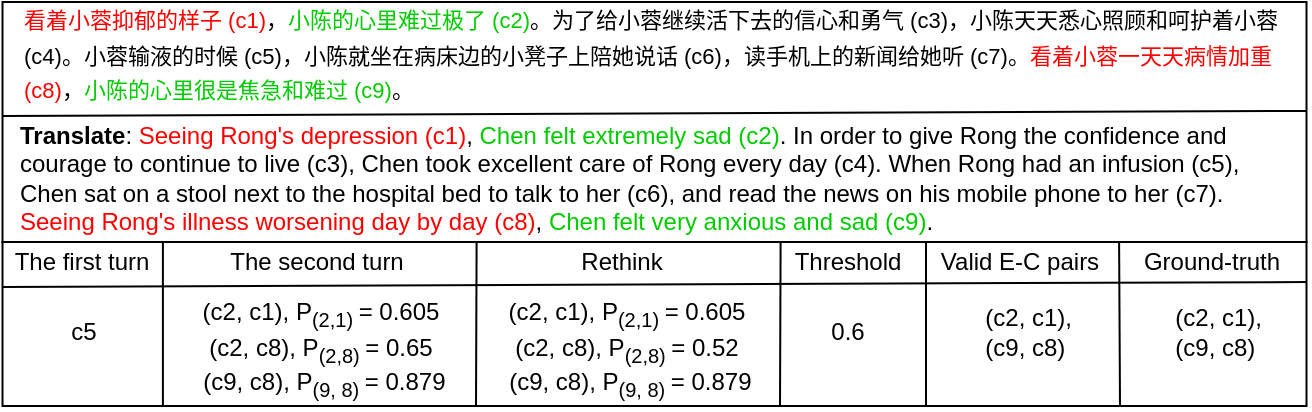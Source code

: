 <mxfile version="15.0.3" type="github">
  <diagram id="KLlUpB3WJxM86L-r0Po5" name="Page-1">
    <mxGraphModel dx="748" dy="408" grid="1" gridSize="10" guides="1" tooltips="1" connect="1" arrows="1" fold="1" page="1" pageScale="1" pageWidth="660" pageHeight="210" math="0" shadow="0">
      <root>
        <mxCell id="0" />
        <mxCell id="1" parent="0" />
        <mxCell id="K8sW1tv_j0-LLQNYmq9_-1" value="" style="rounded=0;whiteSpace=wrap;html=1;shadow=0;glass=0;sketch=0;strokeWidth=1;gradientColor=#FFFFFF;fillColor=none;" parent="1" vertex="1">
          <mxGeometry x="0.25" y="5" width="652" height="120" as="geometry" />
        </mxCell>
        <mxCell id="K8sW1tv_j0-LLQNYmq9_-3" value="&lt;p style=&quot;line-height: 140%&quot;&gt;&lt;/p&gt;&lt;b&gt;Translate&lt;/b&gt;: &lt;font color=&quot;#ff0000&quot;&gt;Seeing Rong&#39;s depression (c1)&lt;/font&gt;, &lt;font color=&quot;#00cc00&quot;&gt;Chen felt extremely sad (c2)&lt;/font&gt;. In order to give Rong the confidence and courage to continue to live (c3), Chen took excellent care of Rong every day (c4). When Rong had an infusion (c5), Chen sat on a stool next to the hospital bed to talk to her (c6), and read the news on his mobile phone to her (c7). &lt;font color=&quot;#ff0000&quot;&gt;Seeing Rong&#39;s illness worsening day by day (c8)&lt;/font&gt;, &lt;font color=&quot;#00cc00&quot;&gt;Chen felt very anxious and sad (c9)&lt;/font&gt;." style="text;html=1;fillColor=none;align=left;verticalAlign=middle;whiteSpace=wrap;rounded=0;strokeWidth=0;" parent="1" vertex="1">
          <mxGeometry x="6.75" y="60" width="639" height="54" as="geometry" />
        </mxCell>
        <mxCell id="K8sW1tv_j0-LLQNYmq9_-5" value="Ground-truth" style="text;html=1;strokeColor=none;fillColor=none;align=center;verticalAlign=middle;whiteSpace=wrap;rounded=0;shadow=0;glass=0;sketch=0;" parent="1" vertex="1">
          <mxGeometry x="564.13" y="125" width="82" height="20" as="geometry" />
        </mxCell>
        <mxCell id="K8sW1tv_j0-LLQNYmq9_-6" value="&lt;font style=&quot;font-size: 12px&quot;&gt;The first turn&lt;/font&gt;" style="text;html=1;strokeColor=none;fillColor=none;align=center;verticalAlign=middle;whiteSpace=wrap;rounded=0;shadow=0;glass=0;sketch=0;" parent="1" vertex="1">
          <mxGeometry x="4.38" y="125" width="72.25" height="20" as="geometry" />
        </mxCell>
        <mxCell id="K8sW1tv_j0-LLQNYmq9_-7" value="The second turn" style="text;html=1;strokeColor=none;fillColor=none;align=center;verticalAlign=middle;whiteSpace=wrap;rounded=0;shadow=0;glass=0;sketch=0;" parent="1" vertex="1">
          <mxGeometry x="108" y="125" width="99" height="20" as="geometry" />
        </mxCell>
        <mxCell id="K8sW1tv_j0-LLQNYmq9_-8" value="Rethink" style="text;html=1;strokeColor=none;fillColor=none;align=center;verticalAlign=middle;whiteSpace=wrap;rounded=0;shadow=0;glass=0;sketch=0;" parent="1" vertex="1">
          <mxGeometry x="270" y="125" width="80" height="20" as="geometry" />
        </mxCell>
        <mxCell id="K8sW1tv_j0-LLQNYmq9_-9" value="Valid E-C pairs" style="text;html=1;strokeColor=none;fillColor=none;align=center;verticalAlign=middle;whiteSpace=wrap;rounded=0;shadow=0;glass=0;sketch=0;" parent="1" vertex="1">
          <mxGeometry x="463" y="125" width="92" height="20" as="geometry" />
        </mxCell>
        <mxCell id="K8sW1tv_j0-LLQNYmq9_-11" value="c5" style="text;html=1;strokeColor=none;fillColor=none;align=center;verticalAlign=middle;whiteSpace=wrap;rounded=0;shadow=0;glass=0;sketch=0;" parent="1" vertex="1">
          <mxGeometry x="5.5" y="160" width="70" height="20" as="geometry" />
        </mxCell>
        <mxCell id="K8sW1tv_j0-LLQNYmq9_-12" value="(c2, c1), P&lt;sub&gt;(2,1) &lt;/sub&gt;= 0.605&lt;br&gt;(c2, c8), P&lt;sub&gt;(2,8) &lt;/sub&gt;= 0.65&lt;br&gt;&amp;nbsp;(c9, c8), P&lt;sub&gt;(9, 8) &lt;/sub&gt;= 0.879" style="text;html=1;strokeColor=none;fillColor=none;align=center;verticalAlign=middle;whiteSpace=wrap;rounded=0;shadow=0;glass=0;sketch=0;" parent="1" vertex="1">
          <mxGeometry x="87" y="152" width="145" height="54" as="geometry" />
        </mxCell>
        <mxCell id="K8sW1tv_j0-LLQNYmq9_-13" value="(c2, c1), P&lt;sub&gt;(2,1)&amp;nbsp;&lt;/sub&gt;= 0.605&lt;br&gt;(c2, c8), P&lt;sub&gt;(2,8)&amp;nbsp;&lt;/sub&gt;= 0.52&lt;br&gt;&amp;nbsp;(c9, c8), P&lt;sub&gt;(9, 8) &lt;/sub&gt;= 0.879" style="text;html=1;strokeColor=none;fillColor=none;align=center;verticalAlign=middle;whiteSpace=wrap;rounded=0;shadow=0;glass=0;sketch=0;" parent="1" vertex="1">
          <mxGeometry x="240" y="152" width="145" height="54" as="geometry" />
        </mxCell>
        <mxCell id="K8sW1tv_j0-LLQNYmq9_-14" value="&amp;nbsp; (c2, c1),&lt;br&gt;&amp;nbsp;(c9, c8)" style="text;html=1;strokeColor=none;fillColor=none;align=center;verticalAlign=middle;whiteSpace=wrap;rounded=0;shadow=0;glass=0;sketch=0;" parent="1" vertex="1">
          <mxGeometry x="463" y="160" width="94.25" height="20" as="geometry" />
        </mxCell>
        <mxCell id="K8sW1tv_j0-LLQNYmq9_-19" value="Threshold" style="text;html=1;strokeColor=none;fillColor=none;align=center;verticalAlign=middle;whiteSpace=wrap;rounded=0;shadow=0;glass=0;sketch=0;" parent="1" vertex="1">
          <mxGeometry x="396" y="125" width="54" height="20" as="geometry" />
        </mxCell>
        <mxCell id="K8sW1tv_j0-LLQNYmq9_-21" value="0.6" style="text;html=1;strokeColor=none;fillColor=none;align=center;verticalAlign=middle;whiteSpace=wrap;rounded=0;shadow=0;glass=0;sketch=0;" parent="1" vertex="1">
          <mxGeometry x="403" y="160" width="40" height="20" as="geometry" />
        </mxCell>
        <mxCell id="K8sW1tv_j0-LLQNYmq9_-26" value="&lt;font style=&quot;line-height: 160% ; font-size: 11px&quot;&gt;&lt;font color=&quot;#ff0000&quot;&gt;看着小蓉抑郁的样子 (c1)&lt;/font&gt;，&lt;font color=&quot;#00cc00&quot;&gt;小陈的心里难过极了 (c2)&lt;/font&gt;。为了给小蓉继续活下去的信心和勇气 (c3)，小陈天天悉心照顾和呵护着小蓉 (c4)。小蓉输液的时候 (c5)，小陈就坐在病床边的小凳子上陪她说话 (c6)，读手机上的新闻给她听 (c7)。&lt;font color=&quot;#ff0000&quot;&gt;看着小蓉一天天病情加重 (c8)&lt;/font&gt;，&lt;font color=&quot;#00cc00&quot;&gt;小陈的心里很是焦急和难过 (c9)&lt;/font&gt;。&lt;/font&gt;" style="text;html=1;strokeColor=none;fillColor=none;align=left;verticalAlign=middle;whiteSpace=wrap;rounded=0;" parent="1" vertex="1">
          <mxGeometry x="9" y="7" width="641" height="50" as="geometry" />
        </mxCell>
        <mxCell id="K8sW1tv_j0-LLQNYmq9_-28" value="" style="endArrow=none;html=1;entryX=1;entryY=0.454;entryDx=0;entryDy=0;entryPerimeter=0;" parent="1" target="K8sW1tv_j0-LLQNYmq9_-1" edge="1">
          <mxGeometry width="50" height="50" relative="1" as="geometry">
            <mxPoint y="62" as="sourcePoint" />
            <mxPoint x="69" y="62" as="targetPoint" />
          </mxGeometry>
        </mxCell>
        <mxCell id="K8sW1tv_j0-LLQNYmq9_-29" value="&amp;nbsp; (c2, c1), &lt;br&gt;&amp;nbsp;(c9, c8)" style="text;html=1;strokeColor=none;fillColor=none;align=center;verticalAlign=middle;whiteSpace=wrap;rounded=0;shadow=0;glass=0;sketch=0;" parent="1" vertex="1">
          <mxGeometry x="558" y="160" width="94.25" height="20" as="geometry" />
        </mxCell>
        <mxCell id="K8sW1tv_j0-LLQNYmq9_-32" value="" style="endArrow=none;html=1;entryX=1;entryY=0.454;entryDx=0;entryDy=0;entryPerimeter=0;" parent="1" edge="1">
          <mxGeometry width="50" height="50" relative="1" as="geometry">
            <mxPoint x="0.25" y="147.52" as="sourcePoint" />
            <mxPoint x="652.5" y="145" as="targetPoint" />
          </mxGeometry>
        </mxCell>
        <mxCell id="K8sW1tv_j0-LLQNYmq9_-34" value="" style="endArrow=none;html=1;entryX=0.123;entryY=0.016;entryDx=0;entryDy=0;entryPerimeter=0;endSize=7;startSize=7;" parent="1" edge="1">
          <mxGeometry width="50" height="50" relative="1" as="geometry">
            <mxPoint x="237" y="207" as="sourcePoint" />
            <mxPoint x="237.306" y="125" as="targetPoint" />
          </mxGeometry>
        </mxCell>
        <mxCell id="K8sW1tv_j0-LLQNYmq9_-35" value="" style="endArrow=none;html=1;entryX=0.123;entryY=0.016;entryDx=0;entryDy=0;entryPerimeter=0;endSize=7;startSize=7;" parent="1" edge="1">
          <mxGeometry width="50" height="50" relative="1" as="geometry">
            <mxPoint x="389" y="207" as="sourcePoint" />
            <mxPoint x="389.306" y="125.002" as="targetPoint" />
          </mxGeometry>
        </mxCell>
        <mxCell id="K8sW1tv_j0-LLQNYmq9_-37" value="" style="endArrow=none;html=1;entryX=0.123;entryY=0.016;entryDx=0;entryDy=0;entryPerimeter=0;endSize=7;startSize=7;" parent="1" edge="1">
          <mxGeometry width="50" height="50" relative="1" as="geometry">
            <mxPoint x="559" y="207" as="sourcePoint" />
            <mxPoint x="558.556" y="125.002" as="targetPoint" />
          </mxGeometry>
        </mxCell>
        <mxCell id="K8sW1tv_j0-LLQNYmq9_-23" value="" style="rounded=0;whiteSpace=wrap;html=1;shadow=0;glass=0;sketch=0;strokeWidth=1;fillColor=none;gradientColor=#FFFFFF;" parent="1" vertex="1">
          <mxGeometry x="0.25" y="125" width="652" height="82" as="geometry" />
        </mxCell>
        <mxCell id="K8sW1tv_j0-LLQNYmq9_-40" value="" style="endArrow=none;html=1;startSize=7;endSize=7;" parent="1" edge="1">
          <mxGeometry width="50" height="50" relative="1" as="geometry">
            <mxPoint x="462" y="207" as="sourcePoint" />
            <mxPoint x="462" y="125" as="targetPoint" />
          </mxGeometry>
        </mxCell>
        <mxCell id="qWQZ-KNH45jD7g5IforD-1" value="" style="endArrow=none;html=1;entryX=0.123;entryY=0.005;entryDx=0;entryDy=0;entryPerimeter=0;exitX=0.123;exitY=1.005;exitDx=0;exitDy=0;exitPerimeter=0;" edge="1" parent="1" source="K8sW1tv_j0-LLQNYmq9_-23" target="K8sW1tv_j0-LLQNYmq9_-23">
          <mxGeometry width="50" height="50" relative="1" as="geometry">
            <mxPoint x="50" y="280" as="sourcePoint" />
            <mxPoint x="100" y="230" as="targetPoint" />
          </mxGeometry>
        </mxCell>
      </root>
    </mxGraphModel>
  </diagram>
</mxfile>
